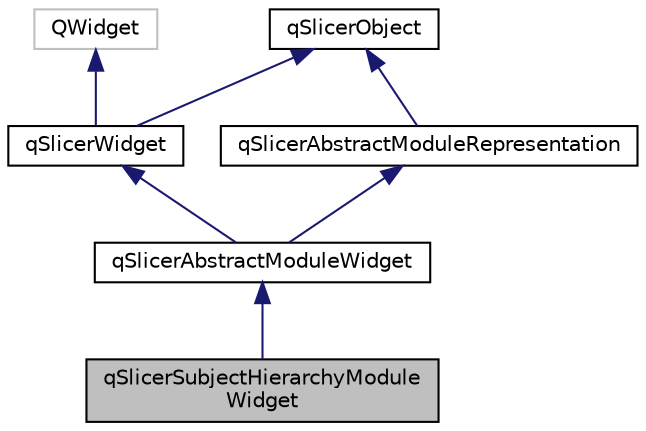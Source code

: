 digraph "qSlicerSubjectHierarchyModuleWidget"
{
  bgcolor="transparent";
  edge [fontname="Helvetica",fontsize="10",labelfontname="Helvetica",labelfontsize="10"];
  node [fontname="Helvetica",fontsize="10",shape=record];
  Node6 [label="qSlicerSubjectHierarchyModule\lWidget",height=0.2,width=0.4,color="black", fillcolor="grey75", style="filled", fontcolor="black"];
  Node7 -> Node6 [dir="back",color="midnightblue",fontsize="10",style="solid",fontname="Helvetica"];
  Node7 [label="qSlicerAbstractModuleWidget",height=0.2,width=0.4,color="black",URL="$classqSlicerAbstractModuleWidget.html"];
  Node8 -> Node7 [dir="back",color="midnightblue",fontsize="10",style="solid",fontname="Helvetica"];
  Node8 [label="qSlicerWidget",height=0.2,width=0.4,color="black",URL="$classqSlicerWidget.html"];
  Node9 -> Node8 [dir="back",color="midnightblue",fontsize="10",style="solid",fontname="Helvetica"];
  Node9 [label="QWidget",height=0.2,width=0.4,color="grey75"];
  Node10 -> Node8 [dir="back",color="midnightblue",fontsize="10",style="solid",fontname="Helvetica"];
  Node10 [label="qSlicerObject",height=0.2,width=0.4,color="black",URL="$classqSlicerObject.html"];
  Node11 -> Node7 [dir="back",color="midnightblue",fontsize="10",style="solid",fontname="Helvetica"];
  Node11 [label="qSlicerAbstractModuleRepresentation",height=0.2,width=0.4,color="black",URL="$classqSlicerAbstractModuleRepresentation.html"];
  Node10 -> Node11 [dir="back",color="midnightblue",fontsize="10",style="solid",fontname="Helvetica"];
}
